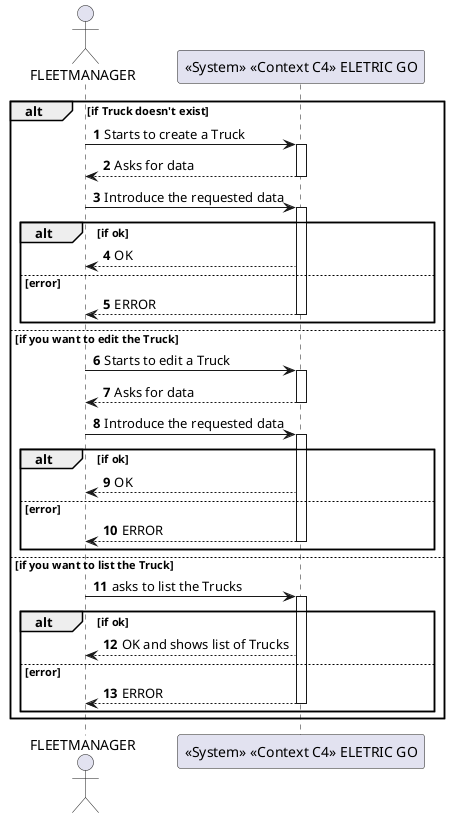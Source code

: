 @startuml Sequence Diagram
autonumber

actor FLEETMANAGER as LM

participant "<<System>> <<Context C4>> ELETRIC GO" as SYS

alt if Truck doesn't exist
LM -> SYS: Starts to create a Truck
activate SYS 
SYS --> LM: Asks for data
deactivate SYS
LM-> SYS : Introduce the requested data
activate SYS  

alt if ok 


LM <-- SYS: OK

else error 
 

LM <-- SYS: ERROR

deactivate SYS



end alt
else if you want to edit the Truck

LM -> SYS: Starts to edit a Truck
activate SYS
SYS --> LM: Asks for data
deactivate SYS

LM-> SYS : Introduce the requested data
activate SYS
alt if ok 
LM <-- SYS: OK

else error 

  

LM <-- SYS: ERROR
deactivate SYS
end alt

else if you want to list the Truck
LM -> SYS: asks to list the Trucks
alt if ok 

activate SYS

 
LM <-- SYS: OK and shows list of Trucks

else error 


LM <-- SYS: ERROR
deactivate SYS


end alt
end alt

@enduml